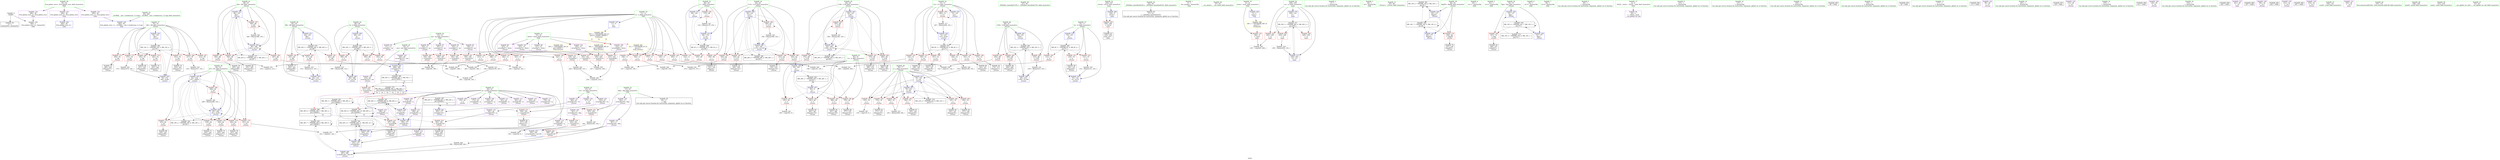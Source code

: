 digraph "SVFG" {
	label="SVFG";

	Node0x55fd48505d00 [shape=record,color=grey,label="{NodeID: 0\nNullPtr}"];
	Node0x55fd48505d00 -> Node0x55fd48530e10[style=solid];
	Node0x55fd48505d00 -> Node0x55fd4853cf70[style=solid];
	Node0x55fd485531a0 [shape=record,color=black,label="{NodeID: 360\nMR_6V_3 = PHI(MR_6V_4, MR_6V_2, )\npts\{71 \}\n}"];
	Node0x55fd485531a0 -> Node0x55fd48536d30[style=dashed];
	Node0x55fd485531a0 -> Node0x55fd48536e00[style=dashed];
	Node0x55fd485531a0 -> Node0x55fd48536ed0[style=dashed];
	Node0x55fd485531a0 -> Node0x55fd4853d270[style=dashed];
	Node0x55fd48533260 [shape=record,color=red,label="{NodeID: 194\n376\<--90\n\<--w\n_Z3runv\n}"];
	Node0x55fd48533260 -> Node0x55fd485328a0[style=solid];
	Node0x55fd4852fc70 [shape=record,color=purple,label="{NodeID: 111\n241\<--20\narrayidx66\<--g\n_Z3runv\n}"];
	Node0x55fd4850ba50 [shape=record,color=green,label="{NodeID: 28\n47\<--48\n_ZNSt8ios_base4InitC1Ev\<--_ZNSt8ios_base4InitC1Ev_field_insensitive\n}"];
	Node0x55fd4853a760 [shape=record,color=black,label="{NodeID: 388\nMR_44V_2 = PHI(MR_44V_3, MR_44V_1, )\npts\{270000 \}\n|{|<s2>14}}"];
	Node0x55fd4853a760 -> Node0x55fd48534850[style=dashed];
	Node0x55fd4853a760 -> Node0x55fd4853e930[style=dashed];
	Node0x55fd4853a760:s2 -> Node0x55fd485563a0[style=dashed,color=blue];
	Node0x55fd48534920 [shape=record,color=red,label="{NodeID: 222\n458\<--436\n\<--retval\nmain\n}"];
	Node0x55fd48534920 -> Node0x55fd48532cb0[style=solid];
	Node0x55fd48536440 [shape=record,color=red,label="{NodeID: 139\n213\<--11\n\<--n\n_Z3runv\n}"];
	Node0x55fd48536440 -> Node0x55fd48543200[style=solid];
	Node0x55fd48531010 [shape=record,color=black,label="{NodeID: 56\n51\<--52\n\<--_ZNSt8ios_base4InitD1Ev\nCan only get source location for instruction, argument, global var or function.}"];
	Node0x55fd48542f00 [shape=record,color=grey,label="{NodeID: 333\n324 = cmp(322, 323, )\n}"];
	Node0x55fd4853df70 [shape=record,color=blue,label="{NodeID: 250\n78\<--274\ni46\<--inc86\n_Z3runv\n}"];
	Node0x55fd4853df70 -> Node0x55fd4853ad50[style=dashed];
	Node0x55fd48537b00 [shape=record,color=red,label="{NodeID: 167\n212\<--78\n\<--i46\n_Z3runv\n}"];
	Node0x55fd48537b00 -> Node0x55fd48543200[style=solid];
	Node0x55fd48532700 [shape=record,color=black,label="{NodeID: 84\n362\<--361\nidxprom134\<--\n_Z3runv\n}"];
	Node0x55fd4850ab90 [shape=record,color=green,label="{NodeID: 1\n7\<--1\n__dso_handle\<--dummyObj\nGlob }"];
	Node0x55fd48533330 [shape=record,color=red,label="{NodeID: 195\n329\<--92\n\<--i115\n_Z3runv\n}"];
	Node0x55fd48533330 -> Node0x55fd48544580[style=solid];
	Node0x55fd4852fd40 [shape=record,color=purple,label="{NodeID: 112\n244\<--20\narrayidx68\<--g\n_Z3runv\n}"];
	Node0x55fd4852fd40 -> Node0x55fd4853dc30[style=solid];
	Node0x55fd4850bb50 [shape=record,color=green,label="{NodeID: 29\n53\<--54\n__cxa_atexit\<--__cxa_atexit_field_insensitive\n}"];
	Node0x55fd485349f0 [shape=record,color=red,label="{NodeID: 223\n445\<--438\n\<--ca\nmain\n}"];
	Node0x55fd485349f0 -> Node0x55fd48543380[style=solid];
	Node0x55fd48536510 [shape=record,color=red,label="{NodeID: 140\n222\<--11\n\<--n\n_Z3runv\n}"];
	Node0x55fd48536510 -> Node0x55fd48543500[style=solid];
	Node0x55fd48531110 [shape=record,color=black,label="{NodeID: 57\n110\<--109\nidxprom\<--\n_Z3runv\n}"];
	Node0x55fd48543080 [shape=record,color=grey,label="{NodeID: 334\n374 = cmp(372, 373, )\n}"];
	Node0x55fd4853e040 [shape=record,color=blue,label="{NodeID: 251\n84\<--103\ni88\<--\n_Z3runv\n}"];
	Node0x55fd4853e040 -> Node0x55fd48558230[style=dashed];
	Node0x55fd48537bd0 [shape=record,color=red,label="{NodeID: 168\n217\<--78\n\<--i46\n_Z3runv\n}"];
	Node0x55fd48537bd0 -> Node0x55fd48541880[style=solid];
	Node0x55fd485327d0 [shape=record,color=black,label="{NodeID: 85\n367\<--366\nidxprom136\<--\n_Z3runv\n}"];
	Node0x55fd4850ac20 [shape=record,color=green,label="{NodeID: 2\n9\<--1\n\<--dummyObj\nCan only get source location for instruction, argument, global var or function.}"];
	Node0x55fd48533400 [shape=record,color=red,label="{NodeID: 196\n333\<--92\n\<--i115\n_Z3runv\n}"];
	Node0x55fd48533400 -> Node0x55fd48532490[style=solid];
	Node0x55fd4852fe10 [shape=record,color=purple,label="{NodeID: 113\n261\<--20\narrayidx78\<--g\n_Z3runv\n}"];
	Node0x55fd4850bc50 [shape=record,color=green,label="{NodeID: 30\n52\<--58\n_ZNSt8ios_base4InitD1Ev\<--_ZNSt8ios_base4InitD1Ev_field_insensitive\n}"];
	Node0x55fd4850bc50 -> Node0x55fd48531010[style=solid];
	Node0x55fd4853ad50 [shape=record,color=black,label="{NodeID: 390\nMR_14V_3 = PHI(MR_14V_4, MR_14V_2, )\npts\{79 \}\n}"];
	Node0x55fd4853ad50 -> Node0x55fd48537b00[style=dashed];
	Node0x55fd4853ad50 -> Node0x55fd48537bd0[style=dashed];
	Node0x55fd4853ad50 -> Node0x55fd48537ca0[style=dashed];
	Node0x55fd4853ad50 -> Node0x55fd48537d70[style=dashed];
	Node0x55fd4853ad50 -> Node0x55fd48537e40[style=dashed];
	Node0x55fd4853ad50 -> Node0x55fd48537f10[style=dashed];
	Node0x55fd4853ad50 -> Node0x55fd48537fe0[style=dashed];
	Node0x55fd4853ad50 -> Node0x55fd4853df70[style=dashed];
	Node0x55fd48534ac0 [shape=record,color=red,label="{NodeID: 224\n449\<--438\n\<--ca\nmain\n}"];
	Node0x55fd485365e0 [shape=record,color=red,label="{NodeID: 141\n282\<--11\n\<--n\n_Z3runv\n}"];
	Node0x55fd485365e0 -> Node0x55fd48544100[style=solid];
	Node0x55fd485311e0 [shape=record,color=black,label="{NodeID: 58\n126\<--125\nidxprom6\<--\n_Z3runv\n}"];
	Node0x55fd485630f0 [shape=record,color=yellow,style=double,label="{NodeID: 418\n34V_1 = ENCHI(MR_34V_0)\npts\{140000 \}\nFun[_Z3runv]}"];
	Node0x55fd485630f0 -> Node0x55fd48533cf0[style=dashed];
	Node0x55fd485630f0 -> Node0x55fd48533dc0[style=dashed];
	Node0x55fd485630f0 -> Node0x55fd48533e90[style=dashed];
	Node0x55fd485630f0 -> Node0x55fd48533f60[style=dashed];
	Node0x55fd48543200 [shape=record,color=grey,label="{NodeID: 335\n214 = cmp(212, 213, )\n}"];
	Node0x55fd4853e110 [shape=record,color=blue,label="{NodeID: 252\n86\<--103\nj92\<--\n_Z3runv\n}"];
	Node0x55fd4853e110 -> Node0x55fd485388d0[style=dashed];
	Node0x55fd4853e110 -> Node0x55fd485389a0[style=dashed];
	Node0x55fd4853e110 -> Node0x55fd48538a70[style=dashed];
	Node0x55fd4853e110 -> Node0x55fd48538b40[style=dashed];
	Node0x55fd4853e110 -> Node0x55fd4853e2b0[style=dashed];
	Node0x55fd4853e110 -> Node0x55fd48558730[style=dashed];
	Node0x55fd48537ca0 [shape=record,color=red,label="{NodeID: 169\n230\<--78\n\<--i46\n_Z3runv\n}"];
	Node0x55fd48537ca0 -> Node0x55fd48531ad0[style=solid];
	Node0x55fd485328a0 [shape=record,color=black,label="{NodeID: 86\n377\<--376\nidxprom142\<--\n_Z3runv\n}"];
	Node0x55fd4850a720 [shape=record,color=green,label="{NodeID: 3\n28\<--1\n.str\<--dummyObj\nGlob }"];
	Node0x55fd485540a0 [shape=record,color=black,label="{NodeID: 363\nMR_38V_3 = PHI(MR_38V_5, MR_38V_2, )\npts\{190000 \}\n}"];
	Node0x55fd485540a0 -> Node0x55fd48534440[style=dashed];
	Node0x55fd485540a0 -> Node0x55fd4853e1e0[style=dashed];
	Node0x55fd485540a0 -> Node0x55fd485540a0[style=dashed];
	Node0x55fd485540a0 -> Node0x55fd48539d60[style=dashed];
	Node0x55fd485334d0 [shape=record,color=red,label="{NodeID: 197\n339\<--92\n\<--i115\n_Z3runv\n}"];
	Node0x55fd485334d0 -> Node0x55fd48532630[style=solid];
	Node0x55fd4852fee0 [shape=record,color=purple,label="{NodeID: 114\n264\<--20\narrayidx80\<--g\n_Z3runv\n}"];
	Node0x55fd4852fee0 -> Node0x55fd4853ddd0[style=solid];
	Node0x55fd4850bd50 [shape=record,color=green,label="{NodeID: 31\n65\<--66\n_Z3runv\<--_Z3runv_field_insensitive\n}"];
	Node0x55fd4853ae40 [shape=record,color=black,label="{NodeID: 391\nMR_16V_2 = PHI(MR_16V_4, MR_16V_1, )\npts\{81 \}\n}"];
	Node0x55fd4853ae40 -> Node0x55fd4853da90[style=dashed];
	Node0x55fd48534b90 [shape=record,color=red,label="{NodeID: 225\n454\<--438\n\<--ca\nmain\n}"];
	Node0x55fd48534b90 -> Node0x55fd48541a00[style=solid];
	Node0x55fd485366b0 [shape=record,color=red,label="{NodeID: 142\n288\<--11\n\<--n\n_Z3runv\n}"];
	Node0x55fd485366b0 -> Node0x55fd48543e00[style=solid];
	Node0x55fd485312b0 [shape=record,color=black,label="{NodeID: 59\n157\<--156\nidxprom18\<--\n_Z3runv\n}"];
	Node0x55fd485631d0 [shape=record,color=yellow,style=double,label="{NodeID: 419\n36V_1 = ENCHI(MR_36V_0)\npts\{160000 \}\nFun[_Z3runv]}"];
	Node0x55fd485631d0 -> Node0x55fd48534030[style=dashed];
	Node0x55fd485631d0 -> Node0x55fd48534100[style=dashed];
	Node0x55fd485631d0 -> Node0x55fd485341d0[style=dashed];
	Node0x55fd485631d0 -> Node0x55fd485342a0[style=dashed];
	Node0x55fd48543380 [shape=record,color=grey,label="{NodeID: 336\n447 = cmp(445, 446, )\n}"];
	Node0x55fd4853e1e0 [shape=record,color=blue,label="{NodeID: 253\n302\<--304\narrayidx103\<--inc104\n_Z3runv\n}"];
	Node0x55fd4853e1e0 -> Node0x55fd485540a0[style=dashed];
	Node0x55fd48537d70 [shape=record,color=red,label="{NodeID: 170\n242\<--78\n\<--i46\n_Z3runv\n}"];
	Node0x55fd48537d70 -> Node0x55fd48531d40[style=solid];
	Node0x55fd48532970 [shape=record,color=black,label="{NodeID: 87\n380\<--379\nidxprom144\<--\n_Z3runv\n}"];
	Node0x55fd4850a7b0 [shape=record,color=green,label="{NodeID: 4\n30\<--1\n.str.1\<--dummyObj\nGlob }"];
	Node0x55fd485545a0 [shape=record,color=black,label="{NodeID: 364\nMR_32V_3 = PHI(MR_32V_4, MR_32V_2, )\npts\{97 \}\n}"];
	Node0x55fd485545a0 -> Node0x55fd48533a80[style=dashed];
	Node0x55fd485545a0 -> Node0x55fd48533b50[style=dashed];
	Node0x55fd485545a0 -> Node0x55fd48533c20[style=dashed];
	Node0x55fd485545a0 -> Node0x55fd4853ee10[style=dashed];
	Node0x55fd485335a0 [shape=record,color=red,label="{NodeID: 198\n345\<--92\n\<--i115\n_Z3runv\n}"];
	Node0x55fd485335a0 -> Node0x55fd4853e6c0[style=solid];
	Node0x55fd485350e0 [shape=record,color=purple,label="{NodeID: 115\n293\<--20\narrayidx97\<--g\n_Z3runv\n}"];
	Node0x55fd4850be50 [shape=record,color=green,label="{NodeID: 32\n68\<--69\ni\<--i_field_insensitive\n_Z3runv\n}"];
	Node0x55fd4850be50 -> Node0x55fd48536ac0[style=solid];
	Node0x55fd4850be50 -> Node0x55fd48536b90[style=solid];
	Node0x55fd4850be50 -> Node0x55fd48536c60[style=solid];
	Node0x55fd4850be50 -> Node0x55fd4853d000[style=solid];
	Node0x55fd4850be50 -> Node0x55fd4853d0d0[style=solid];
	Node0x55fd4855f260 [shape=record,color=black,label="{NodeID: 392\nMR_18V_2 = PHI(MR_18V_4, MR_18V_1, )\npts\{83 \}\n}"];
	Node0x55fd4855f260 -> Node0x55fd4853db60[style=dashed];
	Node0x55fd48534c60 [shape=record,color=blue,label="{NodeID: 226\n8\<--9\ncases\<--\nGlob }"];
	Node0x55fd48534c60 -> Node0x55fd48561790[style=dashed];
	Node0x55fd48536780 [shape=record,color=red,label="{NodeID: 143\n323\<--11\n\<--n\n_Z3runv\n}"];
	Node0x55fd48536780 -> Node0x55fd48542f00[style=solid];
	Node0x55fd48531380 [shape=record,color=black,label="{NodeID: 60\n162\<--161\nidxprom20\<--\n_Z3runv\n}"];
	Node0x55fd48543500 [shape=record,color=grey,label="{NodeID: 337\n223 = cmp(221, 222, )\n}"];
	Node0x55fd4853e2b0 [shape=record,color=blue,label="{NodeID: 254\n86\<--309\nj92\<--inc107\n_Z3runv\n}"];
	Node0x55fd4853e2b0 -> Node0x55fd485388d0[style=dashed];
	Node0x55fd4853e2b0 -> Node0x55fd485389a0[style=dashed];
	Node0x55fd4853e2b0 -> Node0x55fd48538a70[style=dashed];
	Node0x55fd4853e2b0 -> Node0x55fd48538b40[style=dashed];
	Node0x55fd4853e2b0 -> Node0x55fd4853e2b0[style=dashed];
	Node0x55fd4853e2b0 -> Node0x55fd48558730[style=dashed];
	Node0x55fd48537e40 [shape=record,color=red,label="{NodeID: 171\n253\<--78\n\<--i46\n_Z3runv\n}"];
	Node0x55fd48537e40 -> Node0x55fd48531ee0[style=solid];
	Node0x55fd48532a40 [shape=record,color=black,label="{NodeID: 88\n383\<--382\ntobool146\<--\n_Z3runv\n}"];
	Node0x55fd4850a840 [shape=record,color=green,label="{NodeID: 5\n32\<--1\n.str.2\<--dummyObj\nGlob }"];
	Node0x55fd48533670 [shape=record,color=red,label="{NodeID: 199\n349\<--92\n\<--i115\n_Z3runv\n}"];
	Node0x55fd48533670 -> Node0x55fd48542000[style=solid];
	Node0x55fd48535170 [shape=record,color=purple,label="{NodeID: 116\n296\<--20\narrayidx99\<--g\n_Z3runv\n}"];
	Node0x55fd48535170 -> Node0x55fd48534370[style=solid];
	Node0x55fd4850bf20 [shape=record,color=green,label="{NodeID: 33\n70\<--71\ni2\<--i2_field_insensitive\n_Z3runv\n}"];
	Node0x55fd4850bf20 -> Node0x55fd48536d30[style=solid];
	Node0x55fd4850bf20 -> Node0x55fd48536e00[style=solid];
	Node0x55fd4850bf20 -> Node0x55fd48536ed0[style=solid];
	Node0x55fd4850bf20 -> Node0x55fd4853d1a0[style=solid];
	Node0x55fd4850bf20 -> Node0x55fd4853d270[style=solid];
	Node0x55fd4855f730 [shape=record,color=black,label="{NodeID: 393\nMR_40V_9 = PHI(MR_40V_10, MR_40V_2, )\npts\{220000 \}\n|{|<s5>14}}"];
	Node0x55fd4855f730 -> Node0x55fd48534370[style=dashed];
	Node0x55fd4855f730 -> Node0x55fd485346b0[style=dashed];
	Node0x55fd4855f730 -> Node0x55fd4853dc30[style=dashed];
	Node0x55fd4855f730 -> Node0x55fd48552ca0[style=dashed];
	Node0x55fd4855f730 -> Node0x55fd4855f730[style=dashed];
	Node0x55fd4855f730:s5 -> Node0x55fd485563a0[style=dashed,color=blue];
	Node0x55fd48534d60 [shape=record,color=blue,label="{NodeID: 227\n11\<--9\nn\<--\nGlob }"];
	Node0x55fd48534d60 -> Node0x55fd48561650[style=dashed];
	Node0x55fd48536850 [shape=record,color=red,label="{NodeID: 144\n330\<--11\n\<--n\n_Z3runv\n}"];
	Node0x55fd48536850 -> Node0x55fd48544580[style=solid];
	Node0x55fd48531450 [shape=record,color=black,label="{NodeID: 61\n168\<--167\ntobool23\<--\n_Z3runv\n}"];
	Node0x55fd48543680 [shape=record,color=grey,label="{NodeID: 338\n123 = cmp(121, 122, )\n}"];
	Node0x55fd4853e380 [shape=record,color=blue,label="{NodeID: 255\n84\<--314\ni88\<--inc110\n_Z3runv\n}"];
	Node0x55fd4853e380 -> Node0x55fd48558230[style=dashed];
	Node0x55fd48537f10 [shape=record,color=red,label="{NodeID: 172\n259\<--78\n\<--i46\n_Z3runv\n}"];
	Node0x55fd48537f10 -> Node0x55fd48531fb0[style=solid];
	Node0x55fd48532b10 [shape=record,color=black,label="{NodeID: 89\n386\<--385\nidxprom148\<--\n_Z3runv\n}"];
	Node0x55fd4850d470 [shape=record,color=green,label="{NodeID: 6\n34\<--1\n.str.3\<--dummyObj\nGlob }"];
	Node0x55fd48533740 [shape=record,color=red,label="{NodeID: 200\n372\<--94\n\<--i138\n_Z3runv\n}"];
	Node0x55fd48533740 -> Node0x55fd48543080[style=solid];
	Node0x55fd48535200 [shape=record,color=purple,label="{NodeID: 117\n378\<--20\narrayidx143\<--g\n_Z3runv\n}"];
	Node0x55fd4850bff0 [shape=record,color=green,label="{NodeID: 34\n72\<--73\ni12\<--i12_field_insensitive\n_Z3runv\n}"];
	Node0x55fd4850bff0 -> Node0x55fd48536fa0[style=solid];
	Node0x55fd4850bff0 -> Node0x55fd48537070[style=solid];
	Node0x55fd4850bff0 -> Node0x55fd48537140[style=solid];
	Node0x55fd4850bff0 -> Node0x55fd48537210[style=solid];
	Node0x55fd4850bff0 -> Node0x55fd485372e0[style=solid];
	Node0x55fd4850bff0 -> Node0x55fd485373b0[style=solid];
	Node0x55fd4850bff0 -> Node0x55fd48537480[style=solid];
	Node0x55fd4850bff0 -> Node0x55fd4853d340[style=solid];
	Node0x55fd4850bff0 -> Node0x55fd4853d8f0[style=solid];
	Node0x55fd48534e60 [shape=record,color=blue,label="{NodeID: 228\n464\<--39\nllvm.global_ctors_0\<--\nGlob }"];
	Node0x55fd48536920 [shape=record,color=red,label="{NodeID: 145\n373\<--11\n\<--n\n_Z3runv\n}"];
	Node0x55fd48536920 -> Node0x55fd48543080[style=solid];
	Node0x55fd48531520 [shape=record,color=black,label="{NodeID: 62\n171\<--170\nidxprom25\<--\n_Z3runv\n}"];
	Node0x55fd48543800 [shape=record,color=grey,label="{NodeID: 339\n257 = cmp(252, 256, )\n}"];
	Node0x55fd4853e450 [shape=record,color=blue,label="{NodeID: 256\n88\<--103\nk\<--\n_Z3runv\n}"];
	Node0x55fd4853e450 -> Node0x55fd4855a030[style=dashed];
	Node0x55fd48537fe0 [shape=record,color=red,label="{NodeID: 173\n273\<--78\n\<--i46\n_Z3runv\n}"];
	Node0x55fd48537fe0 -> Node0x55fd48541e80[style=solid];
	Node0x55fd48532be0 [shape=record,color=black,label="{NodeID: 90\n409\<--408\nidxprom162\<--\n_Z3runv\n}"];
	Node0x55fd4850d500 [shape=record,color=green,label="{NodeID: 7\n36\<--1\n.str.4\<--dummyObj\nGlob }"];
	Node0x55fd48533810 [shape=record,color=red,label="{NodeID: 201\n379\<--94\n\<--i138\n_Z3runv\n}"];
	Node0x55fd48533810 -> Node0x55fd48532970[style=solid];
	Node0x55fd485352d0 [shape=record,color=purple,label="{NodeID: 118\n381\<--20\narrayidx145\<--g\n_Z3runv\n}"];
	Node0x55fd485352d0 -> Node0x55fd485346b0[style=solid];
	Node0x55fd4850c0c0 [shape=record,color=green,label="{NodeID: 35\n74\<--75\nflag\<--flag_field_insensitive\n_Z3runv\n}"];
	Node0x55fd4850c0c0 -> Node0x55fd48537550[style=solid];
	Node0x55fd4850c0c0 -> Node0x55fd4853d410[style=solid];
	Node0x55fd4850c0c0 -> Node0x55fd4853d680[style=solid];
	Node0x55fd48560130 [shape=record,color=black,label="{NodeID: 395\nMR_38V_7 = PHI(MR_38V_9, MR_38V_6, )\npts\{190000 \}\n}"];
	Node0x55fd48560130 -> Node0x55fd48534780[style=dashed];
	Node0x55fd48560130 -> Node0x55fd4853ead0[style=dashed];
	Node0x55fd48560130 -> Node0x55fd48539d60[style=dashed];
	Node0x55fd48560130 -> Node0x55fd48560130[style=dashed];
	Node0x55fd48540f80 [shape=record,color=grey,label="{NodeID: 312\n201 = Binary(200, 202, )\n}"];
	Node0x55fd48540f80 -> Node0x55fd4853d820[style=solid];
	Node0x55fd48534f60 [shape=record,color=blue,label="{NodeID: 229\n465\<--40\nllvm.global_ctors_1\<--_GLOBAL__sub_I_windmisses_2_0.cpp\nGlob }"];
	Node0x55fd485369f0 [shape=record,color=red,label="{NodeID: 146\n405\<--11\n\<--n\n_Z3runv\n}"];
	Node0x55fd485369f0 -> Node0x55fd48542c00[style=solid];
	Node0x55fd485315f0 [shape=record,color=black,label="{NodeID: 63\n174\<--173\nidxprom27\<--\n_Z3runv\n}"];
	Node0x55fd48543980 [shape=record,color=grey,label="{NodeID: 340\n234 = cmp(229, 233, )\n}"];
	Node0x55fd4853e520 [shape=record,color=blue,label="{NodeID: 257\n90\<--9\nw\<--\n_Z3runv\n}"];
	Node0x55fd4853e520 -> Node0x55fd48538e80[style=dashed];
	Node0x55fd4853e520 -> Node0x55fd485330c0[style=dashed];
	Node0x55fd4853e520 -> Node0x55fd48533190[style=dashed];
	Node0x55fd4853e520 -> Node0x55fd48533260[style=dashed];
	Node0x55fd4853e520 -> Node0x55fd4853e6c0[style=dashed];
	Node0x55fd4853e520 -> Node0x55fd4855a530[style=dashed];
	Node0x55fd485380b0 [shape=record,color=red,label="{NodeID: 174\n236\<--80\n\<--flag50\n_Z3runv\n}"];
	Node0x55fd485380b0 -> Node0x55fd48531ba0[style=solid];
	Node0x55fd48532cb0 [shape=record,color=black,label="{NodeID: 91\n435\<--458\nmain_ret\<--\nmain\n}"];
	Node0x55fd4850d590 [shape=record,color=green,label="{NodeID: 8\n39\<--1\n\<--dummyObj\nCan only get source location for instruction, argument, global var or function.}"];
	Node0x55fd485559a0 [shape=record,color=black,label="{NodeID: 368\nMR_4V_3 = PHI(MR_4V_4, MR_4V_2, )\npts\{69 \}\n}"];
	Node0x55fd485559a0 -> Node0x55fd48536ac0[style=dashed];
	Node0x55fd485559a0 -> Node0x55fd48536b90[style=dashed];
	Node0x55fd485559a0 -> Node0x55fd48536c60[style=dashed];
	Node0x55fd485559a0 -> Node0x55fd4853d0d0[style=dashed];
	Node0x55fd485338e0 [shape=record,color=red,label="{NodeID: 202\n385\<--94\n\<--i138\n_Z3runv\n}"];
	Node0x55fd485338e0 -> Node0x55fd48532b10[style=solid];
	Node0x55fd485353a0 [shape=record,color=purple,label="{NodeID: 119\n317\<--23\n\<--vis\n_Z3runv\n}"];
	Node0x55fd4850c190 [shape=record,color=green,label="{NodeID: 36\n76\<--77\nj\<--j_field_insensitive\n_Z3runv\n}"];
	Node0x55fd4850c190 -> Node0x55fd48537620[style=solid];
	Node0x55fd4850c190 -> Node0x55fd485376f0[style=solid];
	Node0x55fd4850c190 -> Node0x55fd485377c0[style=solid];
	Node0x55fd4850c190 -> Node0x55fd48537890[style=solid];
	Node0x55fd4850c190 -> Node0x55fd48537960[style=solid];
	Node0x55fd4850c190 -> Node0x55fd48537a30[style=solid];
	Node0x55fd4850c190 -> Node0x55fd4853d4e0[style=solid];
	Node0x55fd4850c190 -> Node0x55fd4853d820[style=solid];
	Node0x55fd48541100 [shape=record,color=grey,label="{NodeID: 313\n160 = Binary(159, 103, )\n}"];
	Node0x55fd48541100 -> Node0x55fd48542d80[style=solid];
	Node0x55fd4853cf70 [shape=record,color=blue, style = dotted,label="{NodeID: 230\n466\<--3\nllvm.global_ctors_2\<--dummyVal\nGlob }"];
	Node0x55fd48536ac0 [shape=record,color=red,label="{NodeID: 147\n105\<--68\n\<--i\n_Z3runv\n}"];
	Node0x55fd48536ac0 -> Node0x55fd48544280[style=solid];
	Node0x55fd485316c0 [shape=record,color=black,label="{NodeID: 64\n182\<--181\nidxprom30\<--\n_Z3runv\n}"];
	Node0x55fd48543b00 [shape=record,color=grey,label="{NodeID: 341\n354 = cmp(353, 9, )\n}"];
	Node0x55fd4853e5f0 [shape=record,color=blue,label="{NodeID: 258\n92\<--103\ni115\<--\n_Z3runv\n}"];
	Node0x55fd4853e5f0 -> Node0x55fd48533330[style=dashed];
	Node0x55fd4853e5f0 -> Node0x55fd48533400[style=dashed];
	Node0x55fd4853e5f0 -> Node0x55fd485334d0[style=dashed];
	Node0x55fd4853e5f0 -> Node0x55fd485335a0[style=dashed];
	Node0x55fd4853e5f0 -> Node0x55fd48533670[style=dashed];
	Node0x55fd4853e5f0 -> Node0x55fd4853e790[style=dashed];
	Node0x55fd4853e5f0 -> Node0x55fd48539360[style=dashed];
	Node0x55fd48538180 [shape=record,color=red,label="{NodeID: 175\n221\<--82\n\<--j51\n_Z3runv\n}"];
	Node0x55fd48538180 -> Node0x55fd48543500[style=solid];
	Node0x55fd48532d80 [shape=record,color=purple,label="{NodeID: 92\n49\<--4\n\<--_ZStL8__ioinit\n__cxx_global_var_init\n}"];
	Node0x55fd4850d620 [shape=record,color=green,label="{NodeID: 9\n103\<--1\n\<--dummyObj\nCan only get source location for instruction, argument, global var or function.}"];
	Node0x55fd485339b0 [shape=record,color=red,label="{NodeID: 203\n393\<--94\n\<--i138\n_Z3runv\n}"];
	Node0x55fd485339b0 -> Node0x55fd48542600[style=solid];
	Node0x55fd48535470 [shape=record,color=purple,label="{NodeID: 120\n335\<--23\narrayidx120\<--vis\n_Z3runv\n}"];
	Node0x55fd48535470 -> Node0x55fd48534510[style=solid];
	Node0x55fd4850c260 [shape=record,color=green,label="{NodeID: 37\n78\<--79\ni46\<--i46_field_insensitive\n_Z3runv\n}"];
	Node0x55fd4850c260 -> Node0x55fd48537b00[style=solid];
	Node0x55fd4850c260 -> Node0x55fd48537bd0[style=solid];
	Node0x55fd4850c260 -> Node0x55fd48537ca0[style=solid];
	Node0x55fd4850c260 -> Node0x55fd48537d70[style=solid];
	Node0x55fd4850c260 -> Node0x55fd48537e40[style=solid];
	Node0x55fd4850c260 -> Node0x55fd48537f10[style=solid];
	Node0x55fd4850c260 -> Node0x55fd48537fe0[style=solid];
	Node0x55fd4850c260 -> Node0x55fd4853d9c0[style=solid];
	Node0x55fd4850c260 -> Node0x55fd4853df70[style=solid];
	Node0x55fd48541280 [shape=record,color=grey,label="{NodeID: 314\n416 = Binary(415, 103, )\n}"];
	Node0x55fd48541280 -> Node0x55fd4853ee10[style=solid];
	Node0x55fd4853d000 [shape=record,color=blue,label="{NodeID: 231\n68\<--103\ni\<--\n_Z3runv\n}"];
	Node0x55fd4853d000 -> Node0x55fd485559a0[style=dashed];
	Node0x55fd48536b90 [shape=record,color=red,label="{NodeID: 148\n109\<--68\n\<--i\n_Z3runv\n}"];
	Node0x55fd48536b90 -> Node0x55fd48531110[style=solid];
	Node0x55fd48531790 [shape=record,color=black,label="{NodeID: 65\n186\<--185\nidxprom32\<--\n_Z3runv\n}"];
	Node0x55fd48543c80 [shape=record,color=grey,label="{NodeID: 342\n343 = cmp(342, 9, )\n}"];
	Node0x55fd4853e6c0 [shape=record,color=blue,label="{NodeID: 259\n90\<--345\nw\<--\n_Z3runv\n}"];
	Node0x55fd4853e6c0 -> Node0x55fd48538e80[style=dashed];
	Node0x55fd4853e6c0 -> Node0x55fd485330c0[style=dashed];
	Node0x55fd4853e6c0 -> Node0x55fd48533190[style=dashed];
	Node0x55fd4853e6c0 -> Node0x55fd48533260[style=dashed];
	Node0x55fd4853e6c0 -> Node0x55fd4855a530[style=dashed];
	Node0x55fd48538250 [shape=record,color=red,label="{NodeID: 176\n225\<--82\n\<--j51\n_Z3runv\n}"];
	Node0x55fd48538250 -> Node0x55fd48531a00[style=solid];
	Node0x55fd48532e50 [shape=record,color=purple,label="{NodeID: 93\n111\<--13\narrayidx\<--up\n_Z3runv\n}"];
	Node0x55fd48509ae0 [shape=record,color=green,label="{NodeID: 10\n137\<--1\n\<--dummyObj\nCan only get source location for instruction, argument, global var or function.}"];
	Node0x55fd485563a0 [shape=record,color=black,label="{NodeID: 370\nMR_54V_2 = PHI(MR_54V_3, MR_54V_1, )\npts\{190000 220000 250000 270000 \}\n|{<s0>14|<s1>14|<s2>14|<s3>14|<s4>14|<s5>14}}"];
	Node0x55fd485563a0:s0 -> Node0x55fd485540a0[style=dashed,color=red];
	Node0x55fd485563a0:s1 -> Node0x55fd48559b30[style=dashed,color=red];
	Node0x55fd485563a0:s2 -> Node0x55fd48539d60[style=dashed,color=red];
	Node0x55fd485563a0:s3 -> Node0x55fd4853a260[style=dashed,color=red];
	Node0x55fd485563a0:s4 -> Node0x55fd4853a760[style=dashed,color=red];
	Node0x55fd485563a0:s5 -> Node0x55fd4855f730[style=dashed,color=red];
	Node0x55fd48533a80 [shape=record,color=red,label="{NodeID: 204\n404\<--96\n\<--i158\n_Z3runv\n}"];
	Node0x55fd48533a80 -> Node0x55fd48542c00[style=solid];
	Node0x55fd48535540 [shape=record,color=purple,label="{NodeID: 121\n363\<--23\narrayidx135\<--vis\n_Z3runv\n}"];
	Node0x55fd48535540 -> Node0x55fd4853e860[style=solid];
	Node0x55fd4850c330 [shape=record,color=green,label="{NodeID: 38\n80\<--81\nflag50\<--flag50_field_insensitive\n_Z3runv\n}"];
	Node0x55fd4850c330 -> Node0x55fd485380b0[style=solid];
	Node0x55fd4850c330 -> Node0x55fd4853da90[style=solid];
	Node0x55fd4850c330 -> Node0x55fd4853dd00[style=solid];
	Node0x55fd48561650 [shape=record,color=yellow,style=double,label="{NodeID: 398\n52V_1 = ENCHI(MR_52V_0)\npts\{12 140000 160000 \}\nFun[main]|{<s0>14|<s1>14|<s2>14}}"];
	Node0x55fd48561650:s0 -> Node0x55fd48561ac0[style=dashed,color=red];
	Node0x55fd48561650:s1 -> Node0x55fd485630f0[style=dashed,color=red];
	Node0x55fd48561650:s2 -> Node0x55fd485631d0[style=dashed,color=red];
	Node0x55fd48541400 [shape=record,color=grey,label="{NodeID: 315\n399 = Binary(398, 103, )\n}"];
	Node0x55fd48541400 -> Node0x55fd4853ec70[style=solid];
	Node0x55fd4853d0d0 [shape=record,color=blue,label="{NodeID: 232\n68\<--116\ni\<--inc\n_Z3runv\n}"];
	Node0x55fd4853d0d0 -> Node0x55fd485559a0[style=dashed];
	Node0x55fd48536c60 [shape=record,color=red,label="{NodeID: 149\n115\<--68\n\<--i\n_Z3runv\n}"];
	Node0x55fd48536c60 -> Node0x55fd48541d00[style=solid];
	Node0x55fd48531860 [shape=record,color=black,label="{NodeID: 66\n192\<--191\nidxprom36\<--\n_Z3runv\n}"];
	Node0x55fd48543e00 [shape=record,color=grey,label="{NodeID: 343\n289 = cmp(287, 288, )\n}"];
	Node0x55fd4853e790 [shape=record,color=blue,label="{NodeID: 260\n92\<--350\ni115\<--inc128\n_Z3runv\n}"];
	Node0x55fd4853e790 -> Node0x55fd48533330[style=dashed];
	Node0x55fd4853e790 -> Node0x55fd48533400[style=dashed];
	Node0x55fd4853e790 -> Node0x55fd485334d0[style=dashed];
	Node0x55fd4853e790 -> Node0x55fd485335a0[style=dashed];
	Node0x55fd4853e790 -> Node0x55fd48533670[style=dashed];
	Node0x55fd4853e790 -> Node0x55fd4853e790[style=dashed];
	Node0x55fd4853e790 -> Node0x55fd48539360[style=dashed];
	Node0x55fd48538320 [shape=record,color=red,label="{NodeID: 177\n239\<--82\n\<--j51\n_Z3runv\n}"];
	Node0x55fd48538320 -> Node0x55fd48531c70[style=solid];
	Node0x55fd48532f20 [shape=record,color=purple,label="{NodeID: 94\n158\<--13\narrayidx19\<--up\n_Z3runv\n}"];
	Node0x55fd48532f20 -> Node0x55fd48533cf0[style=solid];
	Node0x55fd48509b70 [shape=record,color=green,label="{NodeID: 11\n138\<--1\n\<--dummyObj\nCan only get source location for instruction, argument, global var or function.}"];
	Node0x55fd48579c30 [shape=record,color=black,label="{NodeID: 454\n99 = PHI()\n}"];
	Node0x55fd48556930 [shape=record,color=black,label="{NodeID: 371\nMR_50V_3 = PHI(MR_50V_4, MR_50V_2, )\npts\{439 \}\n}"];
	Node0x55fd48556930 -> Node0x55fd485349f0[style=dashed];
	Node0x55fd48556930 -> Node0x55fd48534ac0[style=dashed];
	Node0x55fd48556930 -> Node0x55fd48534b90[style=dashed];
	Node0x55fd48556930 -> Node0x55fd4853f080[style=dashed];
	Node0x55fd48533b50 [shape=record,color=red,label="{NodeID: 205\n408\<--96\n\<--i158\n_Z3runv\n}"];
	Node0x55fd48533b50 -> Node0x55fd48532be0[style=solid];
	Node0x55fd48535610 [shape=record,color=purple,label="{NodeID: 122\n368\<--26\narrayidx137\<--ans\n_Z3runv\n}"];
	Node0x55fd48535610 -> Node0x55fd4853e930[style=solid];
	Node0x55fd4850c400 [shape=record,color=green,label="{NodeID: 39\n82\<--83\nj51\<--j51_field_insensitive\n_Z3runv\n}"];
	Node0x55fd4850c400 -> Node0x55fd48538180[style=solid];
	Node0x55fd4850c400 -> Node0x55fd48538250[style=solid];
	Node0x55fd4850c400 -> Node0x55fd48538320[style=solid];
	Node0x55fd4850c400 -> Node0x55fd485383f0[style=solid];
	Node0x55fd4850c400 -> Node0x55fd485384c0[style=solid];
	Node0x55fd4850c400 -> Node0x55fd48538590[style=solid];
	Node0x55fd4850c400 -> Node0x55fd4853db60[style=solid];
	Node0x55fd4850c400 -> Node0x55fd4853dea0[style=solid];
	Node0x55fd48561790 [shape=record,color=yellow,style=double,label="{NodeID: 399\n46V_1 = ENCHI(MR_46V_0)\npts\{10 \}\nFun[main]}"];
	Node0x55fd48561790 -> Node0x55fd48536100[style=dashed];
	Node0x55fd48541580 [shape=record,color=grey,label="{NodeID: 316\n314 = Binary(313, 103, )\n}"];
	Node0x55fd48541580 -> Node0x55fd4853e380[style=solid];
	Node0x55fd4853d1a0 [shape=record,color=blue,label="{NodeID: 233\n70\<--103\ni2\<--\n_Z3runv\n}"];
	Node0x55fd4853d1a0 -> Node0x55fd485531a0[style=dashed];
	Node0x55fd48536d30 [shape=record,color=red,label="{NodeID: 150\n121\<--70\n\<--i2\n_Z3runv\n}"];
	Node0x55fd48536d30 -> Node0x55fd48543680[style=solid];
	Node0x55fd48531930 [shape=record,color=black,label="{NodeID: 67\n195\<--194\nidxprom38\<--\n_Z3runv\n}"];
	Node0x55fd48543f80 [shape=record,color=grey,label="{NodeID: 344\n189 = cmp(184, 188, )\n}"];
	Node0x55fd4853e860 [shape=record,color=blue,label="{NodeID: 261\n363\<--177\narrayidx135\<--\n_Z3runv\n}"];
	Node0x55fd4853e860 -> Node0x55fd4853a260[style=dashed];
	Node0x55fd485383f0 [shape=record,color=red,label="{NodeID: 178\n249\<--82\n\<--j51\n_Z3runv\n}"];
	Node0x55fd485383f0 -> Node0x55fd48531e10[style=solid];
	Node0x55fd48532ff0 [shape=record,color=purple,label="{NodeID: 95\n163\<--13\narrayidx21\<--up\n_Z3runv\n}"];
	Node0x55fd48532ff0 -> Node0x55fd48533dc0[style=solid];
	Node0x55fd48509c00 [shape=record,color=green,label="{NodeID: 12\n139\<--1\n\<--dummyObj\nCan only get source location for instruction, argument, global var or function.}"];
	Node0x55fd48579d30 [shape=record,color=black,label="{NodeID: 455\n50 = PHI()\n}"];
	Node0x55fd48556e30 [shape=record,color=black,label="{NodeID: 372\nMR_8V_3 = PHI(MR_8V_4, MR_8V_2, )\npts\{73 \}\n}"];
	Node0x55fd48556e30 -> Node0x55fd48536fa0[style=dashed];
	Node0x55fd48556e30 -> Node0x55fd48537070[style=dashed];
	Node0x55fd48556e30 -> Node0x55fd48537140[style=dashed];
	Node0x55fd48556e30 -> Node0x55fd48537210[style=dashed];
	Node0x55fd48556e30 -> Node0x55fd485372e0[style=dashed];
	Node0x55fd48556e30 -> Node0x55fd485373b0[style=dashed];
	Node0x55fd48556e30 -> Node0x55fd48537480[style=dashed];
	Node0x55fd48556e30 -> Node0x55fd4853d8f0[style=dashed];
	Node0x55fd48533c20 [shape=record,color=red,label="{NodeID: 206\n415\<--96\n\<--i158\n_Z3runv\n}"];
	Node0x55fd48533c20 -> Node0x55fd48541280[style=solid];
	Node0x55fd485356e0 [shape=record,color=purple,label="{NodeID: 123\n410\<--26\narrayidx163\<--ans\n_Z3runv\n}"];
	Node0x55fd485356e0 -> Node0x55fd48534850[style=solid];
	Node0x55fd4850c4d0 [shape=record,color=green,label="{NodeID: 40\n84\<--85\ni88\<--i88_field_insensitive\n_Z3runv\n}"];
	Node0x55fd4850c4d0 -> Node0x55fd48538660[style=solid];
	Node0x55fd4850c4d0 -> Node0x55fd48538730[style=solid];
	Node0x55fd4850c4d0 -> Node0x55fd48538800[style=solid];
	Node0x55fd4850c4d0 -> Node0x55fd4853e040[style=solid];
	Node0x55fd4850c4d0 -> Node0x55fd4853e380[style=solid];
	Node0x55fd48541700 [shape=record,color=grey,label="{NodeID: 317\n207 = Binary(206, 103, )\n}"];
	Node0x55fd48541700 -> Node0x55fd4853d8f0[style=solid];
	Node0x55fd4853d270 [shape=record,color=blue,label="{NodeID: 234\n70\<--132\ni2\<--inc10\n_Z3runv\n}"];
	Node0x55fd4853d270 -> Node0x55fd485531a0[style=dashed];
	Node0x55fd48536e00 [shape=record,color=red,label="{NodeID: 151\n125\<--70\n\<--i2\n_Z3runv\n}"];
	Node0x55fd48536e00 -> Node0x55fd485311e0[style=solid];
	Node0x55fd48531a00 [shape=record,color=black,label="{NodeID: 68\n226\<--225\nidxprom56\<--\n_Z3runv\n}"];
	Node0x55fd48544100 [shape=record,color=grey,label="{NodeID: 345\n283 = cmp(281, 282, )\n}"];
	Node0x55fd4853e930 [shape=record,color=blue,label="{NodeID: 262\n368\<--365\narrayidx137\<--\n_Z3runv\n}"];
	Node0x55fd4853e930 -> Node0x55fd4853a760[style=dashed];
	Node0x55fd485384c0 [shape=record,color=red,label="{NodeID: 179\n262\<--82\n\<--j51\n_Z3runv\n}"];
	Node0x55fd485384c0 -> Node0x55fd48532080[style=solid];
	Node0x55fd48530060 [shape=record,color=purple,label="{NodeID: 96\n183\<--13\narrayidx31\<--up\n_Z3runv\n}"];
	Node0x55fd48530060 -> Node0x55fd48533e90[style=solid];
	Node0x55fd48509c90 [shape=record,color=green,label="{NodeID: 13\n177\<--1\n\<--dummyObj\nCan only get source location for instruction, argument, global var or function.}"];
	Node0x55fd48579e30 [shape=record,color=black,label="{NodeID: 456\n113 = PHI()\n}"];
	Node0x55fd48557330 [shape=record,color=black,label="{NodeID: 373\nMR_10V_2 = PHI(MR_10V_4, MR_10V_1, )\npts\{75 \}\n}"];
	Node0x55fd48557330 -> Node0x55fd4853d410[style=dashed];
	Node0x55fd48533cf0 [shape=record,color=red,label="{NodeID: 207\n159\<--158\n\<--arrayidx19\n_Z3runv\n}"];
	Node0x55fd48533cf0 -> Node0x55fd48541100[style=solid];
	Node0x55fd485357b0 [shape=record,color=purple,label="{NodeID: 124\n98\<--28\n\<--.str\n_Z3runv\n}"];
	Node0x55fd4850c5a0 [shape=record,color=green,label="{NodeID: 41\n86\<--87\nj92\<--j92_field_insensitive\n_Z3runv\n}"];
	Node0x55fd4850c5a0 -> Node0x55fd485388d0[style=solid];
	Node0x55fd4850c5a0 -> Node0x55fd485389a0[style=solid];
	Node0x55fd4850c5a0 -> Node0x55fd48538a70[style=solid];
	Node0x55fd4850c5a0 -> Node0x55fd48538b40[style=solid];
	Node0x55fd4850c5a0 -> Node0x55fd4853e110[style=solid];
	Node0x55fd4850c5a0 -> Node0x55fd4853e2b0[style=solid];
	Node0x55fd48541880 [shape=record,color=grey,label="{NodeID: 318\n218 = Binary(217, 103, )\n}"];
	Node0x55fd48541880 -> Node0x55fd4853db60[style=solid];
	Node0x55fd4853d340 [shape=record,color=blue,label="{NodeID: 235\n72\<--103\ni12\<--\n_Z3runv\n}"];
	Node0x55fd4853d340 -> Node0x55fd48556e30[style=dashed];
	Node0x55fd48536ed0 [shape=record,color=red,label="{NodeID: 152\n131\<--70\n\<--i2\n_Z3runv\n}"];
	Node0x55fd48536ed0 -> Node0x55fd48542a80[style=solid];
	Node0x55fd48531ad0 [shape=record,color=black,label="{NodeID: 69\n231\<--230\nidxprom59\<--\n_Z3runv\n}"];
	Node0x55fd48544280 [shape=record,color=grey,label="{NodeID: 346\n107 = cmp(105, 106, )\n}"];
	Node0x55fd4853ea00 [shape=record,color=blue,label="{NodeID: 263\n94\<--103\ni138\<--\n_Z3runv\n}"];
	Node0x55fd4853ea00 -> Node0x55fd48533740[style=dashed];
	Node0x55fd4853ea00 -> Node0x55fd48533810[style=dashed];
	Node0x55fd4853ea00 -> Node0x55fd485338e0[style=dashed];
	Node0x55fd4853ea00 -> Node0x55fd485339b0[style=dashed];
	Node0x55fd4853ea00 -> Node0x55fd4853eba0[style=dashed];
	Node0x55fd4853ea00 -> Node0x55fd48539860[style=dashed];
	Node0x55fd48538590 [shape=record,color=red,label="{NodeID: 180\n268\<--82\n\<--j51\n_Z3runv\n}"];
	Node0x55fd48538590 -> Node0x55fd48542780[style=solid];
	Node0x55fd48530130 [shape=record,color=purple,label="{NodeID: 97\n187\<--13\narrayidx33\<--up\n_Z3runv\n}"];
	Node0x55fd48530130 -> Node0x55fd48533f60[style=solid];
	Node0x55fd4850ccf0 [shape=record,color=green,label="{NodeID: 14\n202\<--1\n\<--dummyObj\nCan only get source location for instruction, argument, global var or function.}"];
	Node0x55fd48579f30 [shape=record,color=black,label="{NodeID: 457\n129 = PHI()\n}"];
	Node0x55fd48557830 [shape=record,color=black,label="{NodeID: 374\nMR_12V_2 = PHI(MR_12V_4, MR_12V_1, )\npts\{77 \}\n}"];
	Node0x55fd48557830 -> Node0x55fd4853d4e0[style=dashed];
	Node0x55fd48533dc0 [shape=record,color=red,label="{NodeID: 208\n164\<--163\n\<--arrayidx21\n_Z3runv\n}"];
	Node0x55fd48533dc0 -> Node0x55fd48542d80[style=solid];
	Node0x55fd48535880 [shape=record,color=purple,label="{NodeID: 125\n112\<--28\n\<--.str\n_Z3runv\n}"];
	Node0x55fd4850c670 [shape=record,color=green,label="{NodeID: 42\n88\<--89\nk\<--k_field_insensitive\n_Z3runv\n}"];
	Node0x55fd4850c670 -> Node0x55fd48538c10[style=solid];
	Node0x55fd4850c670 -> Node0x55fd48538ce0[style=solid];
	Node0x55fd4850c670 -> Node0x55fd48538db0[style=solid];
	Node0x55fd4850c670 -> Node0x55fd4853e450[style=solid];
	Node0x55fd4850c670 -> Node0x55fd4853ec70[style=solid];
	Node0x55fd48561ac0 [shape=record,color=yellow,style=double,label="{NodeID: 402\n2V_1 = ENCHI(MR_2V_0)\npts\{12 \}\nFun[_Z3runv]}"];
	Node0x55fd48561ac0 -> Node0x55fd485361d0[style=dashed];
	Node0x55fd48561ac0 -> Node0x55fd485362a0[style=dashed];
	Node0x55fd48561ac0 -> Node0x55fd48536370[style=dashed];
	Node0x55fd48561ac0 -> Node0x55fd48536440[style=dashed];
	Node0x55fd48561ac0 -> Node0x55fd48536510[style=dashed];
	Node0x55fd48561ac0 -> Node0x55fd485365e0[style=dashed];
	Node0x55fd48561ac0 -> Node0x55fd485366b0[style=dashed];
	Node0x55fd48561ac0 -> Node0x55fd48536780[style=dashed];
	Node0x55fd48561ac0 -> Node0x55fd48536850[style=dashed];
	Node0x55fd48561ac0 -> Node0x55fd48536920[style=dashed];
	Node0x55fd48561ac0 -> Node0x55fd485369f0[style=dashed];
	Node0x55fd48541a00 [shape=record,color=grey,label="{NodeID: 319\n455 = Binary(454, 103, )\n}"];
	Node0x55fd48541a00 -> Node0x55fd4853f080[style=solid];
	Node0x55fd4853d410 [shape=record,color=blue,label="{NodeID: 236\n74\<--137\nflag\<--\n_Z3runv\n}"];
	Node0x55fd4853d410 -> Node0x55fd48559130[style=dashed];
	Node0x55fd48536fa0 [shape=record,color=red,label="{NodeID: 153\n144\<--72\n\<--i12\n_Z3runv\n}"];
	Node0x55fd48536fa0 -> Node0x55fd48544700[style=solid];
	Node0x55fd48531ba0 [shape=record,color=black,label="{NodeID: 70\n237\<--236\ntobool63\<--\n_Z3runv\n}"];
	Node0x55fd48544400 [shape=record,color=grey,label="{NodeID: 347\n154 = cmp(153, 9, )\n}"];
	Node0x55fd4853ead0 [shape=record,color=blue,label="{NodeID: 264\n387\<--389\narrayidx149\<--dec150\n_Z3runv\n}"];
	Node0x55fd4853ead0 -> Node0x55fd48560130[style=dashed];
	Node0x55fd48538660 [shape=record,color=red,label="{NodeID: 181\n281\<--84\n\<--i88\n_Z3runv\n}"];
	Node0x55fd48538660 -> Node0x55fd48544100[style=solid];
	Node0x55fd48530200 [shape=record,color=purple,label="{NodeID: 98\n127\<--15\narrayidx7\<--down\n_Z3runv\n}"];
	Node0x55fd4850cdc0 [shape=record,color=green,label="{NodeID: 15\n278\<--1\n\<--dummyObj\nCan only get source location for instruction, argument, global var or function.}"];
	Node0x55fd4857a030 [shape=record,color=black,label="{NodeID: 458\n413 = PHI()\n}"];
	Node0x55fd48533e90 [shape=record,color=red,label="{NodeID: 209\n184\<--183\n\<--arrayidx31\n_Z3runv\n}"];
	Node0x55fd48533e90 -> Node0x55fd48543f80[style=solid];
	Node0x55fd48535950 [shape=record,color=purple,label="{NodeID: 126\n128\<--28\n\<--.str\n_Z3runv\n}"];
	Node0x55fd4850c740 [shape=record,color=green,label="{NodeID: 43\n90\<--91\nw\<--w_field_insensitive\n_Z3runv\n}"];
	Node0x55fd4850c740 -> Node0x55fd48538e80[style=solid];
	Node0x55fd4850c740 -> Node0x55fd485330c0[style=solid];
	Node0x55fd4850c740 -> Node0x55fd48533190[style=solid];
	Node0x55fd4850c740 -> Node0x55fd48533260[style=solid];
	Node0x55fd4850c740 -> Node0x55fd4853e520[style=solid];
	Node0x55fd4850c740 -> Node0x55fd4853e6c0[style=solid];
	Node0x55fd48541b80 [shape=record,color=grey,label="{NodeID: 320\n309 = Binary(308, 103, )\n}"];
	Node0x55fd48541b80 -> Node0x55fd4853e2b0[style=solid];
	Node0x55fd4853d4e0 [shape=record,color=blue,label="{NodeID: 237\n76\<--150\nj\<--sub\n_Z3runv\n}"];
	Node0x55fd4853d4e0 -> Node0x55fd48537620[style=dashed];
	Node0x55fd4853d4e0 -> Node0x55fd485376f0[style=dashed];
	Node0x55fd4853d4e0 -> Node0x55fd485377c0[style=dashed];
	Node0x55fd4853d4e0 -> Node0x55fd48537890[style=dashed];
	Node0x55fd4853d4e0 -> Node0x55fd48537960[style=dashed];
	Node0x55fd4853d4e0 -> Node0x55fd48537a30[style=dashed];
	Node0x55fd4853d4e0 -> Node0x55fd4853d820[style=dashed];
	Node0x55fd4853d4e0 -> Node0x55fd48557830[style=dashed];
	Node0x55fd48537070 [shape=record,color=red,label="{NodeID: 154\n149\<--72\n\<--i12\n_Z3runv\n}"];
	Node0x55fd48537070 -> Node0x55fd48542900[style=solid];
	Node0x55fd48531c70 [shape=record,color=black,label="{NodeID: 71\n240\<--239\nidxprom65\<--\n_Z3runv\n}"];
	Node0x55fd48544580 [shape=record,color=grey,label="{NodeID: 348\n331 = cmp(329, 330, )\n}"];
	Node0x55fd4853eba0 [shape=record,color=blue,label="{NodeID: 265\n94\<--394\ni138\<--inc153\n_Z3runv\n}"];
	Node0x55fd4853eba0 -> Node0x55fd48533740[style=dashed];
	Node0x55fd4853eba0 -> Node0x55fd48533810[style=dashed];
	Node0x55fd4853eba0 -> Node0x55fd485338e0[style=dashed];
	Node0x55fd4853eba0 -> Node0x55fd485339b0[style=dashed];
	Node0x55fd4853eba0 -> Node0x55fd4853eba0[style=dashed];
	Node0x55fd4853eba0 -> Node0x55fd48539860[style=dashed];
	Node0x55fd48538730 [shape=record,color=red,label="{NodeID: 182\n291\<--84\n\<--i88\n_Z3runv\n}"];
	Node0x55fd48538730 -> Node0x55fd48532150[style=solid];
	Node0x55fd485302d0 [shape=record,color=purple,label="{NodeID: 99\n227\<--15\narrayidx57\<--down\n_Z3runv\n}"];
	Node0x55fd485302d0 -> Node0x55fd48534030[style=solid];
	Node0x55fd4850ce90 [shape=record,color=green,label="{NodeID: 16\n319\<--1\n\<--dummyObj\nCan only get source location for instruction, argument, global var or function.}"];
	Node0x55fd4857a130 [shape=record,color=black,label="{NodeID: 459\n420 = PHI()\n}"];
	Node0x55fd48558230 [shape=record,color=black,label="{NodeID: 376\nMR_20V_3 = PHI(MR_20V_4, MR_20V_2, )\npts\{85 \}\n}"];
	Node0x55fd48558230 -> Node0x55fd48538660[style=dashed];
	Node0x55fd48558230 -> Node0x55fd48538730[style=dashed];
	Node0x55fd48558230 -> Node0x55fd48538800[style=dashed];
	Node0x55fd48558230 -> Node0x55fd4853e380[style=dashed];
	Node0x55fd48533f60 [shape=record,color=red,label="{NodeID: 210\n188\<--187\n\<--arrayidx33\n_Z3runv\n}"];
	Node0x55fd48533f60 -> Node0x55fd48543f80[style=solid];
	Node0x55fd48535a20 [shape=record,color=purple,label="{NodeID: 127\n441\<--28\n\<--.str\nmain\n}"];
	Node0x55fd4850c810 [shape=record,color=green,label="{NodeID: 44\n92\<--93\ni115\<--i115_field_insensitive\n_Z3runv\n}"];
	Node0x55fd4850c810 -> Node0x55fd48533330[style=solid];
	Node0x55fd4850c810 -> Node0x55fd48533400[style=solid];
	Node0x55fd4850c810 -> Node0x55fd485334d0[style=solid];
	Node0x55fd4850c810 -> Node0x55fd485335a0[style=solid];
	Node0x55fd4850c810 -> Node0x55fd48533670[style=solid];
	Node0x55fd4850c810 -> Node0x55fd4853e5f0[style=solid];
	Node0x55fd4850c810 -> Node0x55fd4853e790[style=solid];
	Node0x55fd48541d00 [shape=record,color=grey,label="{NodeID: 321\n116 = Binary(115, 103, )\n}"];
	Node0x55fd48541d00 -> Node0x55fd4853d0d0[style=solid];
	Node0x55fd4853d5b0 [shape=record,color=blue,label="{NodeID: 238\n175\<--177\narrayidx28\<--\n_Z3runv\n}"];
	Node0x55fd4853d5b0 -> Node0x55fd4853d750[style=dashed];
	Node0x55fd4853d5b0 -> Node0x55fd48559b30[style=dashed];
	Node0x55fd48537140 [shape=record,color=red,label="{NodeID: 155\n161\<--72\n\<--i12\n_Z3runv\n}"];
	Node0x55fd48537140 -> Node0x55fd48531380[style=solid];
	Node0x55fd48531d40 [shape=record,color=black,label="{NodeID: 72\n243\<--242\nidxprom67\<--\n_Z3runv\n}"];
	Node0x55fd48544700 [shape=record,color=grey,label="{NodeID: 349\n146 = cmp(144, 145, )\n}"];
	Node0x55fd4853ec70 [shape=record,color=blue,label="{NodeID: 266\n88\<--399\nk\<--inc156\n_Z3runv\n}"];
	Node0x55fd4853ec70 -> Node0x55fd4855a030[style=dashed];
	Node0x55fd48538800 [shape=record,color=red,label="{NodeID: 183\n313\<--84\n\<--i88\n_Z3runv\n}"];
	Node0x55fd48538800 -> Node0x55fd48541580[style=solid];
	Node0x55fd485303a0 [shape=record,color=purple,label="{NodeID: 100\n232\<--15\narrayidx60\<--down\n_Z3runv\n}"];
	Node0x55fd485303a0 -> Node0x55fd48534100[style=solid];
	Node0x55fd4850cf60 [shape=record,color=green,label="{NodeID: 17\n4\<--6\n_ZStL8__ioinit\<--_ZStL8__ioinit_field_insensitive\nGlob }"];
	Node0x55fd4850cf60 -> Node0x55fd48532d80[style=solid];
	Node0x55fd4857a230 [shape=record,color=black,label="{NodeID: 460\n357 = PHI()\n}"];
	Node0x55fd48558730 [shape=record,color=black,label="{NodeID: 377\nMR_22V_2 = PHI(MR_22V_4, MR_22V_1, )\npts\{87 \}\n}"];
	Node0x55fd48558730 -> Node0x55fd4853e110[style=dashed];
	Node0x55fd48534030 [shape=record,color=red,label="{NodeID: 211\n228\<--227\n\<--arrayidx57\n_Z3runv\n}"];
	Node0x55fd48534030 -> Node0x55fd48542180[style=solid];
	Node0x55fd48535af0 [shape=record,color=purple,label="{NodeID: 128\n356\<--30\n\<--.str.1\n_Z3runv\n}"];
	Node0x55fd4852f5b0 [shape=record,color=green,label="{NodeID: 45\n94\<--95\ni138\<--i138_field_insensitive\n_Z3runv\n}"];
	Node0x55fd4852f5b0 -> Node0x55fd48533740[style=solid];
	Node0x55fd4852f5b0 -> Node0x55fd48533810[style=solid];
	Node0x55fd4852f5b0 -> Node0x55fd485338e0[style=solid];
	Node0x55fd4852f5b0 -> Node0x55fd485339b0[style=solid];
	Node0x55fd4852f5b0 -> Node0x55fd4853ea00[style=solid];
	Node0x55fd4852f5b0 -> Node0x55fd4853eba0[style=solid];
	Node0x55fd48541e80 [shape=record,color=grey,label="{NodeID: 322\n274 = Binary(273, 103, )\n}"];
	Node0x55fd48541e80 -> Node0x55fd4853df70[style=solid];
	Node0x55fd4853d680 [shape=record,color=blue,label="{NodeID: 239\n74\<--177\nflag\<--\n_Z3runv\n}"];
	Node0x55fd4853d680 -> Node0x55fd48559130[style=dashed];
	Node0x55fd48537210 [shape=record,color=red,label="{NodeID: 156\n173\<--72\n\<--i12\n_Z3runv\n}"];
	Node0x55fd48537210 -> Node0x55fd485315f0[style=solid];
	Node0x55fd48531e10 [shape=record,color=black,label="{NodeID: 73\n250\<--249\nidxprom71\<--\n_Z3runv\n}"];
	Node0x55fd4853ed40 [shape=record,color=blue,label="{NodeID: 267\n96\<--103\ni158\<--\n_Z3runv\n}"];
	Node0x55fd4853ed40 -> Node0x55fd485545a0[style=dashed];
	Node0x55fd485388d0 [shape=record,color=red,label="{NodeID: 184\n287\<--86\n\<--j92\n_Z3runv\n}"];
	Node0x55fd485388d0 -> Node0x55fd48543e00[style=solid];
	Node0x55fd48530470 [shape=record,color=purple,label="{NodeID: 101\n251\<--15\narrayidx72\<--down\n_Z3runv\n}"];
	Node0x55fd48530470 -> Node0x55fd485341d0[style=solid];
	Node0x55fd4850d060 [shape=record,color=green,label="{NodeID: 18\n8\<--10\ncases\<--cases_field_insensitive\nGlob }"];
	Node0x55fd4850d060 -> Node0x55fd48536100[style=solid];
	Node0x55fd4850d060 -> Node0x55fd48534c60[style=solid];
	Node0x55fd4857a330 [shape=record,color=black,label="{NodeID: 461\n442 = PHI()\n}"];
	Node0x55fd48534100 [shape=record,color=red,label="{NodeID: 212\n233\<--232\n\<--arrayidx60\n_Z3runv\n}"];
	Node0x55fd48534100 -> Node0x55fd48543980[style=solid];
	Node0x55fd48535bc0 [shape=record,color=purple,label="{NodeID: 129\n412\<--32\n\<--.str.2\n_Z3runv\n}"];
	Node0x55fd4852f680 [shape=record,color=green,label="{NodeID: 46\n96\<--97\ni158\<--i158_field_insensitive\n_Z3runv\n}"];
	Node0x55fd4852f680 -> Node0x55fd48533a80[style=solid];
	Node0x55fd4852f680 -> Node0x55fd48533b50[style=solid];
	Node0x55fd4852f680 -> Node0x55fd48533c20[style=solid];
	Node0x55fd4852f680 -> Node0x55fd4853ed40[style=solid];
	Node0x55fd4852f680 -> Node0x55fd4853ee10[style=solid];
	Node0x55fd48542000 [shape=record,color=grey,label="{NodeID: 323\n350 = Binary(349, 103, )\n}"];
	Node0x55fd48542000 -> Node0x55fd4853e790[style=solid];
	Node0x55fd4853d750 [shape=record,color=blue,label="{NodeID: 240\n196\<--177\narrayidx39\<--\n_Z3runv\n}"];
	Node0x55fd4853d750 -> Node0x55fd48559b30[style=dashed];
	Node0x55fd485372e0 [shape=record,color=red,label="{NodeID: 157\n185\<--72\n\<--i12\n_Z3runv\n}"];
	Node0x55fd485372e0 -> Node0x55fd48531790[style=solid];
	Node0x55fd48531ee0 [shape=record,color=black,label="{NodeID: 74\n254\<--253\nidxprom73\<--\n_Z3runv\n}"];
	Node0x55fd4853ee10 [shape=record,color=blue,label="{NodeID: 268\n96\<--416\ni158\<--inc166\n_Z3runv\n}"];
	Node0x55fd4853ee10 -> Node0x55fd485545a0[style=dashed];
	Node0x55fd485389a0 [shape=record,color=red,label="{NodeID: 185\n294\<--86\n\<--j92\n_Z3runv\n}"];
	Node0x55fd485389a0 -> Node0x55fd48532220[style=solid];
	Node0x55fd48530540 [shape=record,color=purple,label="{NodeID: 102\n255\<--15\narrayidx74\<--down\n_Z3runv\n}"];
	Node0x55fd48530540 -> Node0x55fd485342a0[style=solid];
	Node0x55fd4850b180 [shape=record,color=green,label="{NodeID: 19\n11\<--12\nn\<--n_field_insensitive\nGlob }"];
	Node0x55fd4850b180 -> Node0x55fd485361d0[style=solid];
	Node0x55fd4850b180 -> Node0x55fd485362a0[style=solid];
	Node0x55fd4850b180 -> Node0x55fd48536370[style=solid];
	Node0x55fd4850b180 -> Node0x55fd48536440[style=solid];
	Node0x55fd4850b180 -> Node0x55fd48536510[style=solid];
	Node0x55fd4850b180 -> Node0x55fd485365e0[style=solid];
	Node0x55fd4850b180 -> Node0x55fd485366b0[style=solid];
	Node0x55fd4850b180 -> Node0x55fd48536780[style=solid];
	Node0x55fd4850b180 -> Node0x55fd48536850[style=solid];
	Node0x55fd4850b180 -> Node0x55fd48536920[style=solid];
	Node0x55fd4850b180 -> Node0x55fd485369f0[style=solid];
	Node0x55fd4850b180 -> Node0x55fd48534d60[style=solid];
	Node0x55fd4857a430 [shape=record,color=black,label="{NodeID: 462\n451 = PHI()\n}"];
	Node0x55fd48559130 [shape=record,color=black,label="{NodeID: 379\nMR_10V_4 = PHI(MR_10V_7, MR_10V_3, )\npts\{75 \}\n}"];
	Node0x55fd48559130 -> Node0x55fd48537550[style=dashed];
	Node0x55fd48559130 -> Node0x55fd4853d680[style=dashed];
	Node0x55fd48559130 -> Node0x55fd48557330[style=dashed];
	Node0x55fd48559130 -> Node0x55fd48559130[style=dashed];
	Node0x55fd485341d0 [shape=record,color=red,label="{NodeID: 213\n252\<--251\n\<--arrayidx72\n_Z3runv\n}"];
	Node0x55fd485341d0 -> Node0x55fd48543800[style=solid];
	Node0x55fd48535c90 [shape=record,color=purple,label="{NodeID: 130\n419\<--34\n\<--.str.3\n_Z3runv\n}"];
	Node0x55fd4852f750 [shape=record,color=green,label="{NodeID: 47\n100\<--101\nscanf\<--scanf_field_insensitive\n}"];
	Node0x55fd48542180 [shape=record,color=grey,label="{NodeID: 324\n229 = Binary(228, 103, )\n}"];
	Node0x55fd48542180 -> Node0x55fd48543980[style=solid];
	Node0x55fd4853d820 [shape=record,color=blue,label="{NodeID: 241\n76\<--201\nj\<--dec\n_Z3runv\n}"];
	Node0x55fd4853d820 -> Node0x55fd48537620[style=dashed];
	Node0x55fd4853d820 -> Node0x55fd485376f0[style=dashed];
	Node0x55fd4853d820 -> Node0x55fd485377c0[style=dashed];
	Node0x55fd4853d820 -> Node0x55fd48537890[style=dashed];
	Node0x55fd4853d820 -> Node0x55fd48537960[style=dashed];
	Node0x55fd4853d820 -> Node0x55fd48537a30[style=dashed];
	Node0x55fd4853d820 -> Node0x55fd4853d820[style=dashed];
	Node0x55fd4853d820 -> Node0x55fd48557830[style=dashed];
	Node0x55fd485373b0 [shape=record,color=red,label="{NodeID: 158\n191\<--72\n\<--i12\n_Z3runv\n}"];
	Node0x55fd485373b0 -> Node0x55fd48531860[style=solid];
	Node0x55fd48531fb0 [shape=record,color=black,label="{NodeID: 75\n260\<--259\nidxprom77\<--\n_Z3runv\n}"];
	Node0x55fd4853eee0 [shape=record,color=blue,label="{NodeID: 269\n436\<--9\nretval\<--\nmain\n}"];
	Node0x55fd4853eee0 -> Node0x55fd48534920[style=dashed];
	Node0x55fd48538a70 [shape=record,color=red,label="{NodeID: 186\n300\<--86\n\<--j92\n_Z3runv\n}"];
	Node0x55fd48538a70 -> Node0x55fd485323c0[style=solid];
	Node0x55fd48530610 [shape=record,color=purple,label="{NodeID: 103\n302\<--17\narrayidx103\<--deg\n_Z3runv\n}"];
	Node0x55fd48530610 -> Node0x55fd48534440[style=solid];
	Node0x55fd48530610 -> Node0x55fd4853e1e0[style=solid];
	Node0x55fd4850b250 [shape=record,color=green,label="{NodeID: 20\n13\<--14\nup\<--up_field_insensitive\nGlob }"];
	Node0x55fd4850b250 -> Node0x55fd48532e50[style=solid];
	Node0x55fd4850b250 -> Node0x55fd48532f20[style=solid];
	Node0x55fd4850b250 -> Node0x55fd48532ff0[style=solid];
	Node0x55fd4850b250 -> Node0x55fd48530060[style=solid];
	Node0x55fd4850b250 -> Node0x55fd48530130[style=solid];
	Node0x55fd485342a0 [shape=record,color=red,label="{NodeID: 214\n256\<--255\n\<--arrayidx74\n_Z3runv\n}"];
	Node0x55fd485342a0 -> Node0x55fd48543800[style=solid];
	Node0x55fd48535d60 [shape=record,color=purple,label="{NodeID: 131\n450\<--36\n\<--.str.4\nmain\n}"];
	Node0x55fd48530870 [shape=record,color=green,label="{NodeID: 48\n140\<--141\nllvm.memset.p0i8.i64\<--llvm.memset.p0i8.i64_field_insensitive\n}"];
	Node0x55fd48542300 [shape=record,color=grey,label="{NodeID: 325\n304 = Binary(303, 103, )\n}"];
	Node0x55fd48542300 -> Node0x55fd4853e1e0[style=solid];
	Node0x55fd4853d8f0 [shape=record,color=blue,label="{NodeID: 242\n72\<--207\ni12\<--inc44\n_Z3runv\n}"];
	Node0x55fd4853d8f0 -> Node0x55fd48556e30[style=dashed];
	Node0x55fd48537480 [shape=record,color=red,label="{NodeID: 159\n206\<--72\n\<--i12\n_Z3runv\n}"];
	Node0x55fd48537480 -> Node0x55fd48541700[style=solid];
	Node0x55fd48532080 [shape=record,color=black,label="{NodeID: 76\n263\<--262\nidxprom79\<--\n_Z3runv\n}"];
	Node0x55fd4853efb0 [shape=record,color=blue,label="{NodeID: 270\n438\<--103\nca\<--\nmain\n}"];
	Node0x55fd4853efb0 -> Node0x55fd48556930[style=dashed];
	Node0x55fd48538b40 [shape=record,color=red,label="{NodeID: 187\n308\<--86\n\<--j92\n_Z3runv\n}"];
	Node0x55fd48538b40 -> Node0x55fd48541b80[style=solid];
	Node0x55fd485306e0 [shape=record,color=purple,label="{NodeID: 104\n341\<--17\narrayidx123\<--deg\n_Z3runv\n}"];
	Node0x55fd485306e0 -> Node0x55fd485345e0[style=solid];
	Node0x55fd4850b350 [shape=record,color=green,label="{NodeID: 21\n15\<--16\ndown\<--down_field_insensitive\nGlob }"];
	Node0x55fd4850b350 -> Node0x55fd48530200[style=solid];
	Node0x55fd4850b350 -> Node0x55fd485302d0[style=solid];
	Node0x55fd4850b350 -> Node0x55fd485303a0[style=solid];
	Node0x55fd4850b350 -> Node0x55fd48530470[style=solid];
	Node0x55fd4850b350 -> Node0x55fd48530540[style=solid];
	Node0x55fd48559b30 [shape=record,color=black,label="{NodeID: 381\nMR_40V_3 = PHI(MR_40V_8, MR_40V_2, )\npts\{220000 \}\n}"];
	Node0x55fd48559b30 -> Node0x55fd4853d5b0[style=dashed];
	Node0x55fd48559b30 -> Node0x55fd4853d750[style=dashed];
	Node0x55fd48559b30 -> Node0x55fd48559b30[style=dashed];
	Node0x55fd48559b30 -> Node0x55fd4855f730[style=dashed];
	Node0x55fd48534370 [shape=record,color=red,label="{NodeID: 215\n297\<--296\n\<--arrayidx99\n_Z3runv\n}"];
	Node0x55fd48534370 -> Node0x55fd485322f0[style=solid];
	Node0x55fd48535e30 [shape=record,color=purple,label="{NodeID: 132\n464\<--38\nllvm.global_ctors_0\<--llvm.global_ctors\nGlob }"];
	Node0x55fd48535e30 -> Node0x55fd48534e60[style=solid];
	Node0x55fd48530970 [shape=record,color=green,label="{NodeID: 49\n358\<--359\nprintf\<--printf_field_insensitive\n}"];
	Node0x55fd48542480 [shape=record,color=grey,label="{NodeID: 326\n389 = Binary(388, 202, )\n}"];
	Node0x55fd48542480 -> Node0x55fd4853ead0[style=solid];
	Node0x55fd4853d9c0 [shape=record,color=blue,label="{NodeID: 243\n78\<--103\ni46\<--\n_Z3runv\n}"];
	Node0x55fd4853d9c0 -> Node0x55fd4853ad50[style=dashed];
	Node0x55fd48537550 [shape=record,color=red,label="{NodeID: 160\n167\<--74\n\<--flag\n_Z3runv\n}"];
	Node0x55fd48537550 -> Node0x55fd48531450[style=solid];
	Node0x55fd48532150 [shape=record,color=black,label="{NodeID: 77\n292\<--291\nidxprom96\<--\n_Z3runv\n}"];
	Node0x55fd4853f080 [shape=record,color=blue,label="{NodeID: 271\n438\<--455\nca\<--inc\nmain\n}"];
	Node0x55fd4853f080 -> Node0x55fd48556930[style=dashed];
	Node0x55fd48538c10 [shape=record,color=red,label="{NodeID: 188\n322\<--88\n\<--k\n_Z3runv\n}"];
	Node0x55fd48538c10 -> Node0x55fd48542f00[style=solid];
	Node0x55fd485307b0 [shape=record,color=purple,label="{NodeID: 105\n387\<--17\narrayidx149\<--deg\n_Z3runv\n}"];
	Node0x55fd485307b0 -> Node0x55fd48534780[style=solid];
	Node0x55fd485307b0 -> Node0x55fd4853ead0[style=solid];
	Node0x55fd4850b450 [shape=record,color=green,label="{NodeID: 22\n17\<--19\ndeg\<--deg_field_insensitive\nGlob }"];
	Node0x55fd4850b450 -> Node0x55fd48530f10[style=solid];
	Node0x55fd4850b450 -> Node0x55fd48530610[style=solid];
	Node0x55fd4850b450 -> Node0x55fd485306e0[style=solid];
	Node0x55fd4850b450 -> Node0x55fd485307b0[style=solid];
	Node0x55fd4855a030 [shape=record,color=black,label="{NodeID: 382\nMR_24V_3 = PHI(MR_24V_4, MR_24V_2, )\npts\{89 \}\n}"];
	Node0x55fd4855a030 -> Node0x55fd48538c10[style=dashed];
	Node0x55fd4855a030 -> Node0x55fd48538ce0[style=dashed];
	Node0x55fd4855a030 -> Node0x55fd48538db0[style=dashed];
	Node0x55fd4855a030 -> Node0x55fd4853ec70[style=dashed];
	Node0x55fd48534440 [shape=record,color=red,label="{NodeID: 216\n303\<--302\n\<--arrayidx103\n_Z3runv\n}"];
	Node0x55fd48534440 -> Node0x55fd48542300[style=solid];
	Node0x55fd48535f00 [shape=record,color=purple,label="{NodeID: 133\n465\<--38\nllvm.global_ctors_1\<--llvm.global_ctors\nGlob }"];
	Node0x55fd48535f00 -> Node0x55fd48534f60[style=solid];
	Node0x55fd48530a70 [shape=record,color=green,label="{NodeID: 50\n433\<--434\nmain\<--main_field_insensitive\n}"];
	Node0x55fd48542600 [shape=record,color=grey,label="{NodeID: 327\n394 = Binary(393, 103, )\n}"];
	Node0x55fd48542600 -> Node0x55fd4853eba0[style=solid];
	Node0x55fd4853da90 [shape=record,color=blue,label="{NodeID: 244\n80\<--137\nflag50\<--\n_Z3runv\n}"];
	Node0x55fd4853da90 -> Node0x55fd485380b0[style=dashed];
	Node0x55fd4853da90 -> Node0x55fd4853dd00[style=dashed];
	Node0x55fd4853da90 -> Node0x55fd485527a0[style=dashed];
	Node0x55fd4853da90 -> Node0x55fd4853ae40[style=dashed];
	Node0x55fd48537620 [shape=record,color=red,label="{NodeID: 161\n153\<--76\n\<--j\n_Z3runv\n}"];
	Node0x55fd48537620 -> Node0x55fd48544400[style=solid];
	Node0x55fd48532220 [shape=record,color=black,label="{NodeID: 78\n295\<--294\nidxprom98\<--\n_Z3runv\n}"];
	Node0x55fd48538ce0 [shape=record,color=red,label="{NodeID: 189\n365\<--88\n\<--k\n_Z3runv\n}"];
	Node0x55fd48538ce0 -> Node0x55fd4853e930[style=solid];
	Node0x55fd4852f860 [shape=record,color=purple,label="{NodeID: 106\n135\<--20\n\<--g\n_Z3runv\n}"];
	Node0x55fd4850b550 [shape=record,color=green,label="{NodeID: 23\n20\<--22\ng\<--g_field_insensitive\nGlob }"];
	Node0x55fd4850b550 -> Node0x55fd4852f860[style=solid];
	Node0x55fd4850b550 -> Node0x55fd4852f930[style=solid];
	Node0x55fd4850b550 -> Node0x55fd4852fa00[style=solid];
	Node0x55fd4850b550 -> Node0x55fd4852fad0[style=solid];
	Node0x55fd4850b550 -> Node0x55fd4852fba0[style=solid];
	Node0x55fd4850b550 -> Node0x55fd4852fc70[style=solid];
	Node0x55fd4850b550 -> Node0x55fd4852fd40[style=solid];
	Node0x55fd4850b550 -> Node0x55fd4852fe10[style=solid];
	Node0x55fd4850b550 -> Node0x55fd4852fee0[style=solid];
	Node0x55fd4850b550 -> Node0x55fd485350e0[style=solid];
	Node0x55fd4850b550 -> Node0x55fd48535170[style=solid];
	Node0x55fd4850b550 -> Node0x55fd48535200[style=solid];
	Node0x55fd4850b550 -> Node0x55fd485352d0[style=solid];
	Node0x55fd4855a530 [shape=record,color=black,label="{NodeID: 383\nMR_26V_2 = PHI(MR_26V_5, MR_26V_1, )\npts\{91 \}\n}"];
	Node0x55fd4855a530 -> Node0x55fd4853e520[style=dashed];
	Node0x55fd48534510 [shape=record,color=red,label="{NodeID: 217\n336\<--335\n\<--arrayidx120\n_Z3runv\n}"];
	Node0x55fd48534510 -> Node0x55fd48532560[style=solid];
	Node0x55fd48536000 [shape=record,color=purple,label="{NodeID: 134\n466\<--38\nllvm.global_ctors_2\<--llvm.global_ctors\nGlob }"];
	Node0x55fd48536000 -> Node0x55fd4853cf70[style=solid];
	Node0x55fd48530b70 [shape=record,color=green,label="{NodeID: 51\n436\<--437\nretval\<--retval_field_insensitive\nmain\n}"];
	Node0x55fd48530b70 -> Node0x55fd48534920[style=solid];
	Node0x55fd48530b70 -> Node0x55fd4853eee0[style=solid];
	Node0x55fd48542780 [shape=record,color=grey,label="{NodeID: 328\n269 = Binary(268, 103, )\n}"];
	Node0x55fd48542780 -> Node0x55fd4853dea0[style=solid];
	Node0x55fd4853db60 [shape=record,color=blue,label="{NodeID: 245\n82\<--218\nj51\<--add52\n_Z3runv\n}"];
	Node0x55fd4853db60 -> Node0x55fd48538180[style=dashed];
	Node0x55fd4853db60 -> Node0x55fd48538250[style=dashed];
	Node0x55fd4853db60 -> Node0x55fd48538320[style=dashed];
	Node0x55fd4853db60 -> Node0x55fd485383f0[style=dashed];
	Node0x55fd4853db60 -> Node0x55fd485384c0[style=dashed];
	Node0x55fd4853db60 -> Node0x55fd48538590[style=dashed];
	Node0x55fd4853db60 -> Node0x55fd4853dea0[style=dashed];
	Node0x55fd4853db60 -> Node0x55fd4855f260[style=dashed];
	Node0x55fd485376f0 [shape=record,color=red,label="{NodeID: 162\n156\<--76\n\<--j\n_Z3runv\n}"];
	Node0x55fd485376f0 -> Node0x55fd485312b0[style=solid];
	Node0x55fd485322f0 [shape=record,color=black,label="{NodeID: 79\n298\<--297\ntobool100\<--\n_Z3runv\n}"];
	Node0x55fd48538db0 [shape=record,color=red,label="{NodeID: 190\n398\<--88\n\<--k\n_Z3runv\n}"];
	Node0x55fd48538db0 -> Node0x55fd48541400[style=solid];
	Node0x55fd4852f930 [shape=record,color=purple,label="{NodeID: 107\n172\<--20\narrayidx26\<--g\n_Z3runv\n}"];
	Node0x55fd4850b650 [shape=record,color=green,label="{NodeID: 24\n23\<--25\nvis\<--vis_field_insensitive\nGlob }"];
	Node0x55fd4850b650 -> Node0x55fd485353a0[style=solid];
	Node0x55fd4850b650 -> Node0x55fd48535470[style=solid];
	Node0x55fd4850b650 -> Node0x55fd48535540[style=solid];
	Node0x55fd48539360 [shape=record,color=black,label="{NodeID: 384\nMR_28V_2 = PHI(MR_28V_4, MR_28V_1, )\npts\{93 \}\n}"];
	Node0x55fd48539360 -> Node0x55fd4853e5f0[style=dashed];
	Node0x55fd485345e0 [shape=record,color=red,label="{NodeID: 218\n342\<--341\n\<--arrayidx123\n_Z3runv\n}"];
	Node0x55fd485345e0 -> Node0x55fd48543c80[style=solid];
	Node0x55fd48536100 [shape=record,color=red,label="{NodeID: 135\n446\<--8\n\<--cases\nmain\n}"];
	Node0x55fd48536100 -> Node0x55fd48543380[style=solid];
	Node0x55fd48530c40 [shape=record,color=green,label="{NodeID: 52\n438\<--439\nca\<--ca_field_insensitive\nmain\n}"];
	Node0x55fd48530c40 -> Node0x55fd485349f0[style=solid];
	Node0x55fd48530c40 -> Node0x55fd48534ac0[style=solid];
	Node0x55fd48530c40 -> Node0x55fd48534b90[style=solid];
	Node0x55fd48530c40 -> Node0x55fd4853efb0[style=solid];
	Node0x55fd48530c40 -> Node0x55fd4853f080[style=solid];
	Node0x55fd48542900 [shape=record,color=grey,label="{NodeID: 329\n150 = Binary(149, 103, )\n}"];
	Node0x55fd48542900 -> Node0x55fd4853d4e0[style=solid];
	Node0x55fd4853dc30 [shape=record,color=blue,label="{NodeID: 246\n244\<--177\narrayidx68\<--\n_Z3runv\n}"];
	Node0x55fd4853dc30 -> Node0x55fd48552ca0[style=dashed];
	Node0x55fd485377c0 [shape=record,color=red,label="{NodeID: 163\n170\<--76\n\<--j\n_Z3runv\n}"];
	Node0x55fd485377c0 -> Node0x55fd48531520[style=solid];
	Node0x55fd485323c0 [shape=record,color=black,label="{NodeID: 80\n301\<--300\nidxprom102\<--\n_Z3runv\n}"];
	Node0x55fd48538e80 [shape=record,color=red,label="{NodeID: 191\n353\<--90\n\<--w\n_Z3runv\n}"];
	Node0x55fd48538e80 -> Node0x55fd48543b00[style=solid];
	Node0x55fd4852fa00 [shape=record,color=purple,label="{NodeID: 108\n175\<--20\narrayidx28\<--g\n_Z3runv\n}"];
	Node0x55fd4852fa00 -> Node0x55fd4853d5b0[style=solid];
	Node0x55fd4850b750 [shape=record,color=green,label="{NodeID: 25\n26\<--27\nans\<--ans_field_insensitive\nGlob }"];
	Node0x55fd4850b750 -> Node0x55fd48535610[style=solid];
	Node0x55fd4850b750 -> Node0x55fd485356e0[style=solid];
	Node0x55fd48539860 [shape=record,color=black,label="{NodeID: 385\nMR_30V_2 = PHI(MR_30V_4, MR_30V_1, )\npts\{95 \}\n}"];
	Node0x55fd48539860 -> Node0x55fd4853ea00[style=dashed];
	Node0x55fd485346b0 [shape=record,color=red,label="{NodeID: 219\n382\<--381\n\<--arrayidx145\n_Z3runv\n}"];
	Node0x55fd485346b0 -> Node0x55fd48532a40[style=solid];
	Node0x55fd485361d0 [shape=record,color=red,label="{NodeID: 136\n106\<--11\n\<--n\n_Z3runv\n}"];
	Node0x55fd485361d0 -> Node0x55fd48544280[style=solid];
	Node0x55fd48530d10 [shape=record,color=green,label="{NodeID: 53\n40\<--460\n_GLOBAL__sub_I_windmisses_2_0.cpp\<--_GLOBAL__sub_I_windmisses_2_0.cpp_field_insensitive\n}"];
	Node0x55fd48530d10 -> Node0x55fd48534f60[style=solid];
	Node0x55fd48542a80 [shape=record,color=grey,label="{NodeID: 330\n132 = Binary(131, 103, )\n}"];
	Node0x55fd48542a80 -> Node0x55fd4853d270[style=solid];
	Node0x55fd4853dd00 [shape=record,color=blue,label="{NodeID: 247\n80\<--177\nflag50\<--\n_Z3runv\n}"];
	Node0x55fd4853dd00 -> Node0x55fd485527a0[style=dashed];
	Node0x55fd48537890 [shape=record,color=red,label="{NodeID: 164\n181\<--76\n\<--j\n_Z3runv\n}"];
	Node0x55fd48537890 -> Node0x55fd485316c0[style=solid];
	Node0x55fd48532490 [shape=record,color=black,label="{NodeID: 81\n334\<--333\nidxprom119\<--\n_Z3runv\n}"];
	Node0x55fd485527a0 [shape=record,color=black,label="{NodeID: 358\nMR_16V_7 = PHI(MR_16V_5, MR_16V_4, )\npts\{81 \}\n}"];
	Node0x55fd485527a0 -> Node0x55fd485380b0[style=dashed];
	Node0x55fd485527a0 -> Node0x55fd4853dd00[style=dashed];
	Node0x55fd485527a0 -> Node0x55fd485527a0[style=dashed];
	Node0x55fd485527a0 -> Node0x55fd4853ae40[style=dashed];
	Node0x55fd485330c0 [shape=record,color=red,label="{NodeID: 192\n361\<--90\n\<--w\n_Z3runv\n}"];
	Node0x55fd485330c0 -> Node0x55fd48532700[style=solid];
	Node0x55fd4852fad0 [shape=record,color=purple,label="{NodeID: 109\n193\<--20\narrayidx37\<--g\n_Z3runv\n}"];
	Node0x55fd4850b850 [shape=record,color=green,label="{NodeID: 26\n38\<--42\nllvm.global_ctors\<--llvm.global_ctors_field_insensitive\nGlob }"];
	Node0x55fd4850b850 -> Node0x55fd48535e30[style=solid];
	Node0x55fd4850b850 -> Node0x55fd48535f00[style=solid];
	Node0x55fd4850b850 -> Node0x55fd48536000[style=solid];
	Node0x55fd48539d60 [shape=record,color=black,label="{NodeID: 386\nMR_38V_6 = PHI(MR_38V_7, MR_38V_2, )\npts\{190000 \}\n|{|<s2>14}}"];
	Node0x55fd48539d60 -> Node0x55fd485345e0[style=dashed];
	Node0x55fd48539d60 -> Node0x55fd48560130[style=dashed];
	Node0x55fd48539d60:s2 -> Node0x55fd485563a0[style=dashed,color=blue];
	Node0x55fd48534780 [shape=record,color=red,label="{NodeID: 220\n388\<--387\n\<--arrayidx149\n_Z3runv\n}"];
	Node0x55fd48534780 -> Node0x55fd48542480[style=solid];
	Node0x55fd485362a0 [shape=record,color=red,label="{NodeID: 137\n122\<--11\n\<--n\n_Z3runv\n}"];
	Node0x55fd485362a0 -> Node0x55fd48543680[style=solid];
	Node0x55fd48530e10 [shape=record,color=black,label="{NodeID: 54\n2\<--3\ndummyVal\<--dummyVal\n}"];
	Node0x55fd48542c00 [shape=record,color=grey,label="{NodeID: 331\n406 = cmp(404, 405, )\n}"];
	Node0x55fd4853ddd0 [shape=record,color=blue,label="{NodeID: 248\n264\<--177\narrayidx80\<--\n_Z3runv\n}"];
	Node0x55fd4853ddd0 -> Node0x55fd4853dc30[style=dashed];
	Node0x55fd4853ddd0 -> Node0x55fd48552ca0[style=dashed];
	Node0x55fd4853ddd0 -> Node0x55fd4855f730[style=dashed];
	Node0x55fd48537960 [shape=record,color=red,label="{NodeID: 165\n194\<--76\n\<--j\n_Z3runv\n}"];
	Node0x55fd48537960 -> Node0x55fd48531930[style=solid];
	Node0x55fd48532560 [shape=record,color=black,label="{NodeID: 82\n337\<--336\ntobool121\<--\n_Z3runv\n}"];
	Node0x55fd48552ca0 [shape=record,color=black,label="{NodeID: 359\nMR_40V_13 = PHI(MR_40V_11, MR_40V_10, )\npts\{220000 \}\n}"];
	Node0x55fd48552ca0 -> Node0x55fd4853dc30[style=dashed];
	Node0x55fd48552ca0 -> Node0x55fd4853ddd0[style=dashed];
	Node0x55fd48552ca0 -> Node0x55fd48552ca0[style=dashed];
	Node0x55fd48552ca0 -> Node0x55fd4855f730[style=dashed];
	Node0x55fd48533190 [shape=record,color=red,label="{NodeID: 193\n366\<--90\n\<--w\n_Z3runv\n}"];
	Node0x55fd48533190 -> Node0x55fd485327d0[style=solid];
	Node0x55fd4852fba0 [shape=record,color=purple,label="{NodeID: 110\n196\<--20\narrayidx39\<--g\n_Z3runv\n}"];
	Node0x55fd4852fba0 -> Node0x55fd4853d750[style=solid];
	Node0x55fd4850b950 [shape=record,color=green,label="{NodeID: 27\n43\<--44\n__cxx_global_var_init\<--__cxx_global_var_init_field_insensitive\n}"];
	Node0x55fd4853a260 [shape=record,color=black,label="{NodeID: 387\nMR_42V_2 = PHI(MR_42V_3, MR_42V_1, )\npts\{250000 \}\n|{|<s2>14}}"];
	Node0x55fd4853a260 -> Node0x55fd48534510[style=dashed];
	Node0x55fd4853a260 -> Node0x55fd4853e860[style=dashed];
	Node0x55fd4853a260:s2 -> Node0x55fd485563a0[style=dashed,color=blue];
	Node0x55fd48534850 [shape=record,color=red,label="{NodeID: 221\n411\<--410\n\<--arrayidx163\n_Z3runv\n}"];
	Node0x55fd48536370 [shape=record,color=red,label="{NodeID: 138\n145\<--11\n\<--n\n_Z3runv\n}"];
	Node0x55fd48536370 -> Node0x55fd48544700[style=solid];
	Node0x55fd48530f10 [shape=record,color=black,label="{NodeID: 55\n18\<--17\n\<--deg\nCan only get source location for instruction, argument, global var or function.}"];
	Node0x55fd48542d80 [shape=record,color=grey,label="{NodeID: 332\n165 = cmp(160, 164, )\n}"];
	Node0x55fd4853dea0 [shape=record,color=blue,label="{NodeID: 249\n82\<--269\nj51\<--inc83\n_Z3runv\n}"];
	Node0x55fd4853dea0 -> Node0x55fd48538180[style=dashed];
	Node0x55fd4853dea0 -> Node0x55fd48538250[style=dashed];
	Node0x55fd4853dea0 -> Node0x55fd48538320[style=dashed];
	Node0x55fd4853dea0 -> Node0x55fd485383f0[style=dashed];
	Node0x55fd4853dea0 -> Node0x55fd485384c0[style=dashed];
	Node0x55fd4853dea0 -> Node0x55fd48538590[style=dashed];
	Node0x55fd4853dea0 -> Node0x55fd4853dea0[style=dashed];
	Node0x55fd4853dea0 -> Node0x55fd4855f260[style=dashed];
	Node0x55fd48537a30 [shape=record,color=red,label="{NodeID: 166\n200\<--76\n\<--j\n_Z3runv\n}"];
	Node0x55fd48537a30 -> Node0x55fd48540f80[style=solid];
	Node0x55fd48532630 [shape=record,color=black,label="{NodeID: 83\n340\<--339\nidxprom122\<--\n_Z3runv\n}"];
}
